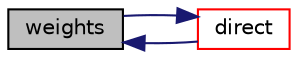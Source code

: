digraph "weights"
{
  bgcolor="transparent";
  edge [fontname="Helvetica",fontsize="10",labelfontname="Helvetica",labelfontsize="10"];
  node [fontname="Helvetica",fontsize="10",shape=record];
  rankdir="LR";
  Node223 [label="weights",height=0.2,width=0.4,color="black", fillcolor="grey75", style="filled", fontcolor="black"];
  Node223 -> Node224 [dir="back",color="midnightblue",fontsize="10",style="solid",fontname="Helvetica"];
  Node224 [label="direct",height=0.2,width=0.4,color="red",URL="$a28417.html#ae76ee987311e5a64ff3eb5857c82a76a",tooltip="Is the mapping direct. "];
  Node224 -> Node223 [dir="back",color="midnightblue",fontsize="10",style="solid",fontname="Helvetica"];
}
